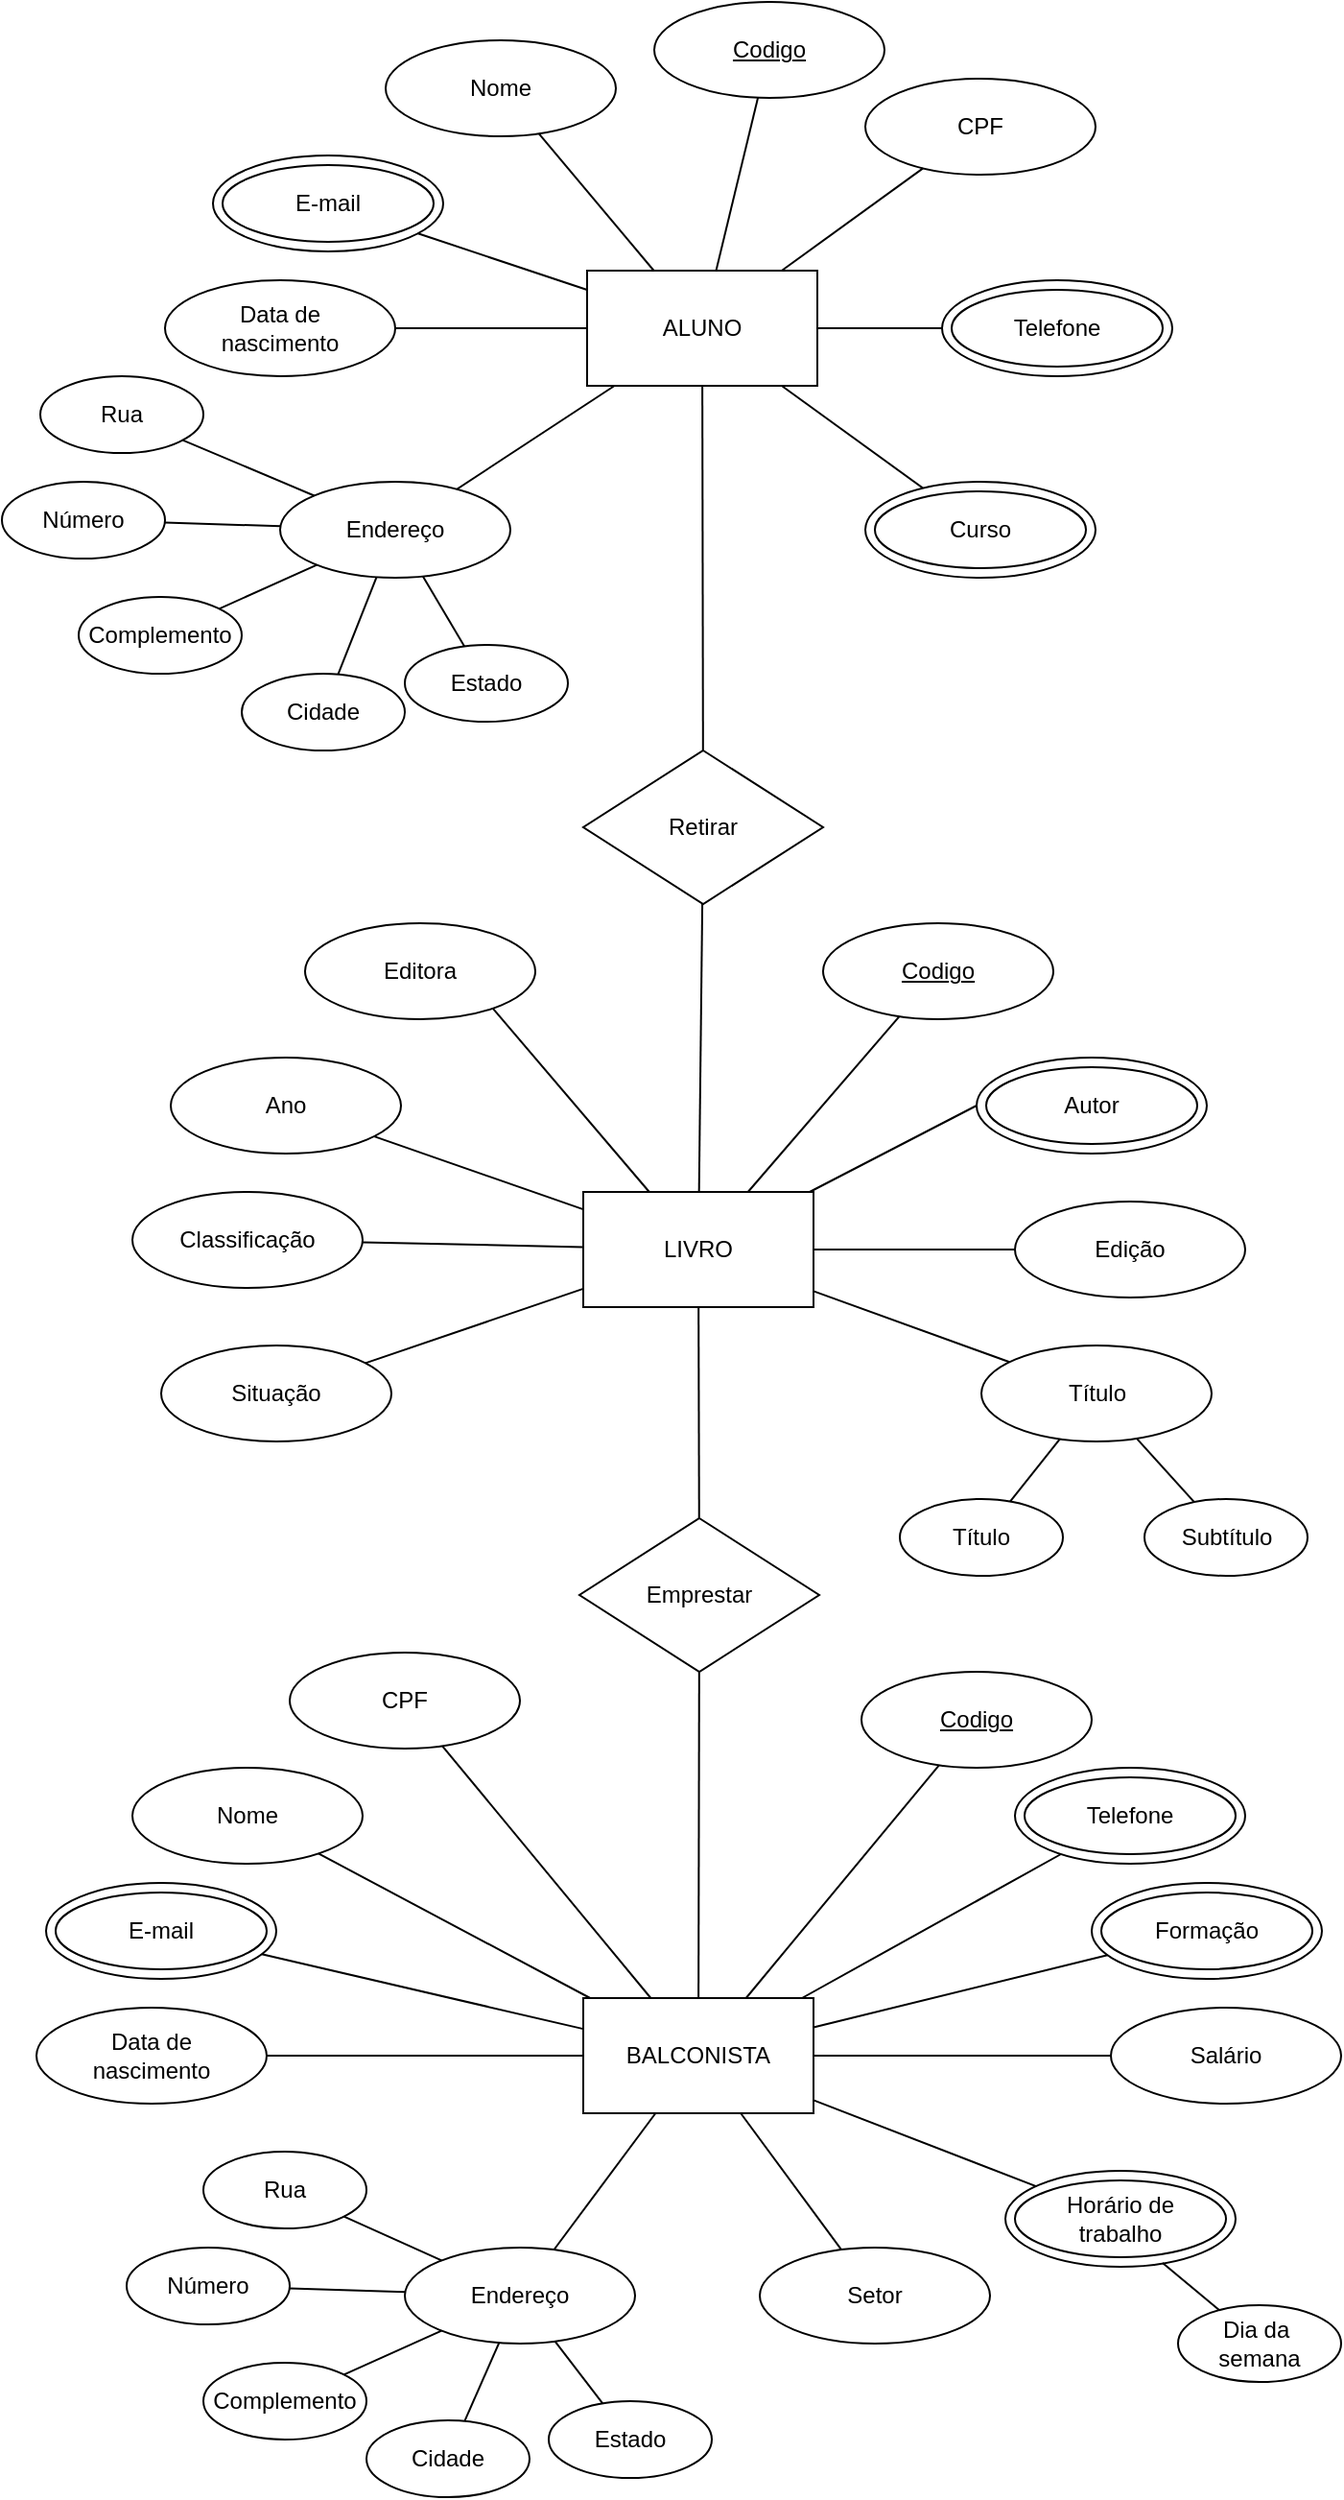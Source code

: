 <mxfile version="18.2.1" type="google"><diagram id="smeQZL92wP-BJWYDRSOH" name="Page-1"><mxGraphModel grid="1" page="1" gridSize="10" guides="1" tooltips="1" connect="1" arrows="1" fold="1" pageScale="1" pageWidth="850" pageHeight="1100" math="0" shadow="0"><root><mxCell id="0"/><mxCell id="1" parent="0"/><mxCell id="nxYeYtGCYfk2n-Kkb0pF-1" value="ALUNO" style="rounded=0;whiteSpace=wrap;html=1;" vertex="1" parent="1"><mxGeometry x="365" y="200" width="120" height="60" as="geometry"/></mxCell><mxCell id="nxYeYtGCYfk2n-Kkb0pF-3" value="Endereço" style="ellipse;whiteSpace=wrap;html=1;" vertex="1" parent="1"><mxGeometry x="205" y="310" width="120" height="50" as="geometry"/></mxCell><mxCell id="nxYeYtGCYfk2n-Kkb0pF-4" value="Nome" style="ellipse;whiteSpace=wrap;html=1;" vertex="1" parent="1"><mxGeometry x="260" y="80" width="120" height="50" as="geometry"/></mxCell><mxCell id="nxYeYtGCYfk2n-Kkb0pF-5" value="&lt;u&gt;Codigo&lt;/u&gt;" style="ellipse;whiteSpace=wrap;html=1;" vertex="1" parent="1"><mxGeometry x="400" y="60" width="120" height="50" as="geometry"/></mxCell><mxCell id="nxYeYtGCYfk2n-Kkb0pF-10" value="" style="endArrow=none;html=1;rounded=0;" edge="1" parent="1" source="nxYeYtGCYfk2n-Kkb0pF-1" target="nxYeYtGCYfk2n-Kkb0pF-4"><mxGeometry width="50" height="50" relative="1" as="geometry"><mxPoint x="405" y="250" as="sourcePoint"/><mxPoint x="455" y="200" as="targetPoint"/></mxGeometry></mxCell><mxCell id="nxYeYtGCYfk2n-Kkb0pF-11" value="" style="endArrow=none;html=1;rounded=0;" edge="1" parent="1" source="nxYeYtGCYfk2n-Kkb0pF-5" target="nxYeYtGCYfk2n-Kkb0pF-1"><mxGeometry width="50" height="50" relative="1" as="geometry"><mxPoint x="435" y="210" as="sourcePoint"/><mxPoint x="435" y="160" as="targetPoint"/></mxGeometry></mxCell><mxCell id="nxYeYtGCYfk2n-Kkb0pF-12" value="" style="endArrow=none;html=1;rounded=0;" edge="1" parent="1" source="nxYeYtGCYfk2n-Kkb0pF-1" target="nxYeYtGCYfk2n-Kkb0pF-6"><mxGeometry width="50" height="50" relative="1" as="geometry"><mxPoint x="435" y="230" as="sourcePoint"/><mxPoint x="445" y="170" as="targetPoint"/></mxGeometry></mxCell><mxCell id="nxYeYtGCYfk2n-Kkb0pF-14" value="" style="endArrow=none;html=1;rounded=0;" edge="1" parent="1" source="nxYeYtGCYfk2n-Kkb0pF-3" target="nxYeYtGCYfk2n-Kkb0pF-1"><mxGeometry width="50" height="50" relative="1" as="geometry"><mxPoint x="465" y="240" as="sourcePoint"/><mxPoint x="465" y="190" as="targetPoint"/></mxGeometry></mxCell><mxCell id="nxYeYtGCYfk2n-Kkb0pF-16" value="CPF" style="ellipse;whiteSpace=wrap;html=1;" vertex="1" parent="1"><mxGeometry x="510" y="100" width="120" height="50" as="geometry"/></mxCell><mxCell id="nxYeYtGCYfk2n-Kkb0pF-17" value="Data de&lt;br&gt;nascimento" style="ellipse;whiteSpace=wrap;html=1;" vertex="1" parent="1"><mxGeometry x="145" y="205" width="120" height="50" as="geometry"/></mxCell><mxCell id="nxYeYtGCYfk2n-Kkb0pF-18" value="" style="endArrow=none;html=1;rounded=0;" edge="1" parent="1" source="nxYeYtGCYfk2n-Kkb0pF-17" target="nxYeYtGCYfk2n-Kkb0pF-1"><mxGeometry width="50" height="50" relative="1" as="geometry"><mxPoint x="405" y="250" as="sourcePoint"/><mxPoint x="455" y="200" as="targetPoint"/></mxGeometry></mxCell><mxCell id="nxYeYtGCYfk2n-Kkb0pF-19" value="" style="endArrow=none;html=1;rounded=0;" edge="1" parent="1" source="nxYeYtGCYfk2n-Kkb0pF-1" target="nxYeYtGCYfk2n-Kkb0pF-16"><mxGeometry width="50" height="50" relative="1" as="geometry"><mxPoint x="485" y="260" as="sourcePoint"/><mxPoint x="485" y="210" as="targetPoint"/></mxGeometry></mxCell><mxCell id="nxYeYtGCYfk2n-Kkb0pF-21" value="Rua" style="ellipse;whiteSpace=wrap;html=1;" vertex="1" parent="1"><mxGeometry x="80" y="255" width="85" height="40" as="geometry"/></mxCell><mxCell id="nxYeYtGCYfk2n-Kkb0pF-22" value="Número" style="ellipse;whiteSpace=wrap;html=1;" vertex="1" parent="1"><mxGeometry x="60" y="310" width="85" height="40" as="geometry"/></mxCell><mxCell id="nxYeYtGCYfk2n-Kkb0pF-23" value="Complemento" style="ellipse;whiteSpace=wrap;html=1;" vertex="1" parent="1"><mxGeometry x="100" y="370" width="85" height="40" as="geometry"/></mxCell><mxCell id="nxYeYtGCYfk2n-Kkb0pF-24" value="" style="endArrow=none;html=1;rounded=0;" edge="1" parent="1" source="nxYeYtGCYfk2n-Kkb0pF-21" target="nxYeYtGCYfk2n-Kkb0pF-3"><mxGeometry width="50" height="50" relative="1" as="geometry"><mxPoint x="400" y="260" as="sourcePoint"/><mxPoint x="450" y="210" as="targetPoint"/></mxGeometry></mxCell><mxCell id="nxYeYtGCYfk2n-Kkb0pF-25" value="" style="endArrow=none;html=1;rounded=0;" edge="1" parent="1" source="nxYeYtGCYfk2n-Kkb0pF-22" target="nxYeYtGCYfk2n-Kkb0pF-3"><mxGeometry width="50" height="50" relative="1" as="geometry"><mxPoint x="168.043" y="310.965" as="sourcePoint"/><mxPoint x="227.243" y="329.866" as="targetPoint"/></mxGeometry></mxCell><mxCell id="nxYeYtGCYfk2n-Kkb0pF-26" value="" style="endArrow=none;html=1;rounded=0;" edge="1" parent="1" source="nxYeYtGCYfk2n-Kkb0pF-3" target="nxYeYtGCYfk2n-Kkb0pF-23"><mxGeometry width="50" height="50" relative="1" as="geometry"><mxPoint x="178.043" y="320.965" as="sourcePoint"/><mxPoint x="237.243" y="339.866" as="targetPoint"/></mxGeometry></mxCell><mxCell id="nxYeYtGCYfk2n-Kkb0pF-29" value="" style="endArrow=none;html=1;rounded=0;" edge="1" parent="1" source="nxYeYtGCYfk2n-Kkb0pF-1" target="nxYeYtGCYfk2n-Kkb0pF-2"><mxGeometry width="50" height="50" relative="1" as="geometry"><mxPoint x="400" y="260" as="sourcePoint"/><mxPoint x="450" y="210" as="targetPoint"/></mxGeometry></mxCell><mxCell id="nxYeYtGCYfk2n-Kkb0pF-31" value="" style="endArrow=none;html=1;rounded=0;" edge="1" parent="1" source="nxYeYtGCYfk2n-Kkb0pF-30" target="nxYeYtGCYfk2n-Kkb0pF-1"><mxGeometry width="50" height="50" relative="1" as="geometry"><mxPoint x="550" y="225" as="sourcePoint"/><mxPoint x="450" y="210" as="targetPoint"/></mxGeometry></mxCell><mxCell id="nxYeYtGCYfk2n-Kkb0pF-33" value="Cidade" style="ellipse;whiteSpace=wrap;html=1;" vertex="1" parent="1"><mxGeometry x="185" y="410" width="85" height="40" as="geometry"/></mxCell><mxCell id="nxYeYtGCYfk2n-Kkb0pF-34" value="Estado" style="ellipse;whiteSpace=wrap;html=1;" vertex="1" parent="1"><mxGeometry x="270" y="395" width="85" height="40" as="geometry"/></mxCell><mxCell id="nxYeYtGCYfk2n-Kkb0pF-35" value="" style="endArrow=none;html=1;rounded=0;" edge="1" parent="1" source="nxYeYtGCYfk2n-Kkb0pF-33" target="nxYeYtGCYfk2n-Kkb0pF-3"><mxGeometry width="50" height="50" relative="1" as="geometry"><mxPoint x="400" y="260" as="sourcePoint"/><mxPoint x="450" y="210" as="targetPoint"/></mxGeometry></mxCell><mxCell id="nxYeYtGCYfk2n-Kkb0pF-36" value="" style="endArrow=none;html=1;rounded=0;" edge="1" parent="1" source="nxYeYtGCYfk2n-Kkb0pF-34" target="nxYeYtGCYfk2n-Kkb0pF-3"><mxGeometry width="50" height="50" relative="1" as="geometry"><mxPoint x="261.2" y="420.076" as="sourcePoint"/><mxPoint x="270.539" y="369.931" as="targetPoint"/></mxGeometry></mxCell><mxCell id="nxYeYtGCYfk2n-Kkb0pF-129" value="" style="group" connectable="0" vertex="1" parent="1"><mxGeometry x="170" y="140" width="120" height="50" as="geometry"/></mxCell><mxCell id="nxYeYtGCYfk2n-Kkb0pF-2" value="" style="ellipse;whiteSpace=wrap;html=1;" vertex="1" parent="nxYeYtGCYfk2n-Kkb0pF-129"><mxGeometry width="120" height="50" as="geometry"/></mxCell><mxCell id="nxYeYtGCYfk2n-Kkb0pF-28" value="E-mail" style="ellipse;whiteSpace=wrap;html=1;" vertex="1" parent="nxYeYtGCYfk2n-Kkb0pF-129"><mxGeometry x="5" y="5" width="110" height="40" as="geometry"/></mxCell><mxCell id="nxYeYtGCYfk2n-Kkb0pF-130" value="" style="group" connectable="0" vertex="1" parent="1"><mxGeometry x="550" y="205" width="120" height="50" as="geometry"/></mxCell><mxCell id="nxYeYtGCYfk2n-Kkb0pF-6" value="" style="ellipse;whiteSpace=wrap;html=1;" vertex="1" parent="nxYeYtGCYfk2n-Kkb0pF-130"><mxGeometry width="120" height="50" as="geometry"/></mxCell><mxCell id="nxYeYtGCYfk2n-Kkb0pF-32" value="Telefone" style="ellipse;whiteSpace=wrap;html=1;" vertex="1" parent="nxYeYtGCYfk2n-Kkb0pF-130"><mxGeometry x="5" y="5" width="110" height="40" as="geometry"/></mxCell><mxCell id="nxYeYtGCYfk2n-Kkb0pF-131" value="" style="group" connectable="0" vertex="1" parent="1"><mxGeometry x="510" y="310" width="120" height="50" as="geometry"/></mxCell><mxCell id="nxYeYtGCYfk2n-Kkb0pF-7" value="" style="ellipse;whiteSpace=wrap;html=1;" vertex="1" parent="nxYeYtGCYfk2n-Kkb0pF-131"><mxGeometry width="120" height="50" as="geometry"/></mxCell><mxCell id="nxYeYtGCYfk2n-Kkb0pF-30" value="Curso" style="ellipse;whiteSpace=wrap;html=1;" vertex="1" parent="nxYeYtGCYfk2n-Kkb0pF-131"><mxGeometry x="5" y="5" width="110" height="40" as="geometry"/></mxCell><mxCell id="nxYeYtGCYfk2n-Kkb0pF-184" value="" style="endArrow=none;html=1;rounded=0;" edge="1" parent="1" source="nxYeYtGCYfk2n-Kkb0pF-183" target="nxYeYtGCYfk2n-Kkb0pF-1"><mxGeometry width="50" height="50" relative="1" as="geometry"><mxPoint x="280" y="470" as="sourcePoint"/><mxPoint x="330" y="420" as="targetPoint"/></mxGeometry></mxCell><mxCell id="nxYeYtGCYfk2n-Kkb0pF-67" value="LIVRO" style="rounded=0;whiteSpace=wrap;html=1;" vertex="1" parent="1"><mxGeometry x="363" y="680" width="120" height="60" as="geometry"/></mxCell><mxCell id="nxYeYtGCYfk2n-Kkb0pF-71" value="&lt;u&gt;Codigo&lt;/u&gt;" style="ellipse;whiteSpace=wrap;html=1;" vertex="1" parent="1"><mxGeometry x="488" y="540" width="120" height="50" as="geometry"/></mxCell><mxCell id="nxYeYtGCYfk2n-Kkb0pF-74" value="" style="endArrow=none;html=1;rounded=0;" edge="1" parent="1" source="nxYeYtGCYfk2n-Kkb0pF-67" target="nxYeYtGCYfk2n-Kkb0pF-70"><mxGeometry width="50" height="50" relative="1" as="geometry"><mxPoint x="403" y="730" as="sourcePoint"/><mxPoint x="453" y="680" as="targetPoint"/></mxGeometry></mxCell><mxCell id="nxYeYtGCYfk2n-Kkb0pF-75" value="" style="endArrow=none;html=1;rounded=0;" edge="1" parent="1" source="nxYeYtGCYfk2n-Kkb0pF-71" target="nxYeYtGCYfk2n-Kkb0pF-67"><mxGeometry width="50" height="50" relative="1" as="geometry"><mxPoint x="433" y="690" as="sourcePoint"/><mxPoint x="433" y="640" as="targetPoint"/></mxGeometry></mxCell><mxCell id="nxYeYtGCYfk2n-Kkb0pF-76" value="" style="endArrow=none;html=1;rounded=0;" edge="1" parent="1" source="nxYeYtGCYfk2n-Kkb0pF-67" target="nxYeYtGCYfk2n-Kkb0pF-72"><mxGeometry width="50" height="50" relative="1" as="geometry"><mxPoint x="433" y="710" as="sourcePoint"/><mxPoint x="443" y="650" as="targetPoint"/></mxGeometry></mxCell><mxCell id="nxYeYtGCYfk2n-Kkb0pF-81" value="" style="endArrow=none;html=1;rounded=0;entryX=0;entryY=0.5;entryDx=0;entryDy=0;" edge="1" parent="1" source="nxYeYtGCYfk2n-Kkb0pF-67" target="nxYeYtGCYfk2n-Kkb0pF-123"><mxGeometry width="50" height="50" relative="1" as="geometry"><mxPoint x="483" y="740" as="sourcePoint"/><mxPoint x="528" y="710" as="targetPoint"/></mxGeometry></mxCell><mxCell id="nxYeYtGCYfk2n-Kkb0pF-89" value="" style="endArrow=none;html=1;rounded=0;" edge="1" parent="1" source="nxYeYtGCYfk2n-Kkb0pF-67" target="nxYeYtGCYfk2n-Kkb0pF-68"><mxGeometry width="50" height="50" relative="1" as="geometry"><mxPoint x="398" y="740" as="sourcePoint"/><mxPoint x="448" y="690" as="targetPoint"/></mxGeometry></mxCell><mxCell id="nxYeYtGCYfk2n-Kkb0pF-91" value="" style="endArrow=none;html=1;rounded=0;" edge="1" parent="1" source="nxYeYtGCYfk2n-Kkb0pF-73" target="nxYeYtGCYfk2n-Kkb0pF-67"><mxGeometry width="50" height="50" relative="1" as="geometry"><mxPoint x="289.606" y="797.496" as="sourcePoint"/><mxPoint x="448" y="690" as="targetPoint"/></mxGeometry></mxCell><mxCell id="nxYeYtGCYfk2n-Kkb0pF-73" value="Classificação" style="ellipse;whiteSpace=wrap;html=1;" vertex="1" parent="1"><mxGeometry x="128" y="680" width="120" height="50" as="geometry"/></mxCell><mxCell id="nxYeYtGCYfk2n-Kkb0pF-119" value="" style="endArrow=none;html=1;rounded=0;exitX=0.5;exitY=0;exitDx=0;exitDy=0;" edge="1" parent="1" source="nxYeYtGCYfk2n-Kkb0pF-117" target="nxYeYtGCYfk2n-Kkb0pF-67"><mxGeometry width="50" height="50" relative="1" as="geometry"><mxPoint x="388" y="740" as="sourcePoint"/><mxPoint x="438" y="690" as="targetPoint"/></mxGeometry></mxCell><mxCell id="nxYeYtGCYfk2n-Kkb0pF-120" value="Situação" style="ellipse;whiteSpace=wrap;html=1;" vertex="1" parent="1"><mxGeometry x="143" y="760" width="120" height="50" as="geometry"/></mxCell><mxCell id="nxYeYtGCYfk2n-Kkb0pF-121" value="" style="endArrow=none;html=1;rounded=0;" edge="1" parent="1" source="nxYeYtGCYfk2n-Kkb0pF-120" target="nxYeYtGCYfk2n-Kkb0pF-67"><mxGeometry width="50" height="50" relative="1" as="geometry"><mxPoint x="388" y="740" as="sourcePoint"/><mxPoint x="438" y="690" as="targetPoint"/></mxGeometry></mxCell><mxCell id="nxYeYtGCYfk2n-Kkb0pF-122" value="" style="group" connectable="0" vertex="1" parent="1"><mxGeometry x="568" y="610" width="120" height="50" as="geometry"/></mxCell><mxCell id="nxYeYtGCYfk2n-Kkb0pF-123" value="" style="ellipse;whiteSpace=wrap;html=1;" vertex="1" parent="nxYeYtGCYfk2n-Kkb0pF-122"><mxGeometry width="120" height="50" as="geometry"/></mxCell><mxCell id="nxYeYtGCYfk2n-Kkb0pF-124" value="Autor" style="ellipse;whiteSpace=wrap;html=1;" vertex="1" parent="nxYeYtGCYfk2n-Kkb0pF-122"><mxGeometry x="5" y="5" width="110" height="40" as="geometry"/></mxCell><mxCell id="nxYeYtGCYfk2n-Kkb0pF-117" value="Editora" style="ellipse;whiteSpace=wrap;html=1;" vertex="1" parent="1"><mxGeometry x="218" y="540" width="120" height="50" as="geometry"/></mxCell><mxCell id="nxYeYtGCYfk2n-Kkb0pF-72" value="Edição" style="ellipse;whiteSpace=wrap;html=1;" vertex="1" parent="1"><mxGeometry x="588" y="685" width="120" height="50" as="geometry"/></mxCell><mxCell id="nxYeYtGCYfk2n-Kkb0pF-68" value="Ano" style="ellipse;whiteSpace=wrap;html=1;" vertex="1" parent="1"><mxGeometry x="148" y="610" width="120" height="50" as="geometry"/></mxCell><mxCell id="nxYeYtGCYfk2n-Kkb0pF-134" value="" style="group" connectable="0" vertex="1" parent="1"><mxGeometry x="528" y="760" width="212.5" height="120" as="geometry"/></mxCell><mxCell id="nxYeYtGCYfk2n-Kkb0pF-70" value="Título" style="ellipse;whiteSpace=wrap;html=1;" vertex="1" parent="nxYeYtGCYfk2n-Kkb0pF-134"><mxGeometry x="42.5" width="120" height="50" as="geometry"/></mxCell><mxCell id="nxYeYtGCYfk2n-Kkb0pF-125" value="Subtítulo" style="ellipse;whiteSpace=wrap;html=1;" vertex="1" parent="nxYeYtGCYfk2n-Kkb0pF-134"><mxGeometry x="127.5" y="80" width="85" height="40" as="geometry"/></mxCell><mxCell id="nxYeYtGCYfk2n-Kkb0pF-126" value="Título" style="ellipse;whiteSpace=wrap;html=1;" vertex="1" parent="nxYeYtGCYfk2n-Kkb0pF-134"><mxGeometry y="80" width="85" height="40" as="geometry"/></mxCell><mxCell id="nxYeYtGCYfk2n-Kkb0pF-127" value="" style="endArrow=none;html=1;rounded=0;" edge="1" parent="nxYeYtGCYfk2n-Kkb0pF-134" source="nxYeYtGCYfk2n-Kkb0pF-70" target="nxYeYtGCYfk2n-Kkb0pF-126"><mxGeometry width="50" height="50" relative="1" as="geometry"><mxPoint x="77.5" y="40" as="sourcePoint"/><mxPoint x="127.5" y="-10" as="targetPoint"/></mxGeometry></mxCell><mxCell id="nxYeYtGCYfk2n-Kkb0pF-128" value="" style="endArrow=none;html=1;rounded=0;" edge="1" parent="nxYeYtGCYfk2n-Kkb0pF-134" source="nxYeYtGCYfk2n-Kkb0pF-70" target="nxYeYtGCYfk2n-Kkb0pF-125"><mxGeometry width="50" height="50" relative="1" as="geometry"><mxPoint x="95.499" y="11.025" as="sourcePoint"/><mxPoint x="73.183" y="-20.986" as="targetPoint"/></mxGeometry></mxCell><mxCell id="nxYeYtGCYfk2n-Kkb0pF-183" value="Retirar" style="rhombus;whiteSpace=wrap;html=1;" vertex="1" parent="1"><mxGeometry x="363" y="450" width="125" height="80" as="geometry"/></mxCell><mxCell id="nxYeYtGCYfk2n-Kkb0pF-185" value="" style="endArrow=none;html=1;rounded=0;" edge="1" parent="1" source="nxYeYtGCYfk2n-Kkb0pF-67"><mxGeometry width="50" height="50" relative="1" as="geometry"><mxPoint x="444.423" y="460.049" as="sourcePoint"/><mxPoint x="425.049" y="529.711" as="targetPoint"/></mxGeometry></mxCell><mxCell id="nxYeYtGCYfk2n-Kkb0pF-186" value="" style="endArrow=none;html=1;rounded=0;" edge="1" parent="1" source="nxYeYtGCYfk2n-Kkb0pF-187" target="nxYeYtGCYfk2n-Kkb0pF-67"><mxGeometry width="50" height="50" relative="1" as="geometry"><mxPoint x="423" y="840" as="sourcePoint"/><mxPoint x="443.058" y="800" as="targetPoint"/></mxGeometry></mxCell><mxCell id="nxYeYtGCYfk2n-Kkb0pF-187" value="Emprestar" style="rhombus;whiteSpace=wrap;html=1;" vertex="1" parent="1"><mxGeometry x="361" y="850" width="125" height="80" as="geometry"/></mxCell><mxCell id="nxYeYtGCYfk2n-Kkb0pF-189" value="" style="group" connectable="0" vertex="1" parent="1"><mxGeometry x="78" y="920" width="680" height="440" as="geometry"/></mxCell><mxCell id="nxYeYtGCYfk2n-Kkb0pF-136" value="BALCONISTA" style="rounded=0;whiteSpace=wrap;html=1;" vertex="1" parent="nxYeYtGCYfk2n-Kkb0pF-189"><mxGeometry x="285" y="180" width="120" height="60" as="geometry"/></mxCell><mxCell id="nxYeYtGCYfk2n-Kkb0pF-138" value="Nome" style="ellipse;whiteSpace=wrap;html=1;" vertex="1" parent="nxYeYtGCYfk2n-Kkb0pF-189"><mxGeometry x="50" y="60" width="120" height="50" as="geometry"/></mxCell><mxCell id="nxYeYtGCYfk2n-Kkb0pF-139" value="&lt;u&gt;Codigo&lt;/u&gt;" style="ellipse;whiteSpace=wrap;html=1;" vertex="1" parent="nxYeYtGCYfk2n-Kkb0pF-189"><mxGeometry x="430" y="10" width="120" height="50" as="geometry"/></mxCell><mxCell id="nxYeYtGCYfk2n-Kkb0pF-140" value="" style="endArrow=none;html=1;rounded=0;" edge="1" parent="nxYeYtGCYfk2n-Kkb0pF-189" source="nxYeYtGCYfk2n-Kkb0pF-136" target="nxYeYtGCYfk2n-Kkb0pF-138"><mxGeometry width="50" height="50" relative="1" as="geometry"><mxPoint x="325" y="230" as="sourcePoint"/><mxPoint x="375" y="180" as="targetPoint"/></mxGeometry></mxCell><mxCell id="nxYeYtGCYfk2n-Kkb0pF-141" value="" style="endArrow=none;html=1;rounded=0;" edge="1" parent="nxYeYtGCYfk2n-Kkb0pF-189" source="nxYeYtGCYfk2n-Kkb0pF-139" target="nxYeYtGCYfk2n-Kkb0pF-136"><mxGeometry width="50" height="50" relative="1" as="geometry"><mxPoint x="355" y="190" as="sourcePoint"/><mxPoint x="355" y="140" as="targetPoint"/></mxGeometry></mxCell><mxCell id="nxYeYtGCYfk2n-Kkb0pF-142" value="" style="endArrow=none;html=1;rounded=0;" edge="1" parent="nxYeYtGCYfk2n-Kkb0pF-189" source="nxYeYtGCYfk2n-Kkb0pF-136" target="nxYeYtGCYfk2n-Kkb0pF-164"><mxGeometry width="50" height="50" relative="1" as="geometry"><mxPoint x="355" y="210" as="sourcePoint"/><mxPoint x="365" y="150" as="targetPoint"/></mxGeometry></mxCell><mxCell id="nxYeYtGCYfk2n-Kkb0pF-144" value="CPF" style="ellipse;whiteSpace=wrap;html=1;" vertex="1" parent="nxYeYtGCYfk2n-Kkb0pF-189"><mxGeometry x="132" width="120" height="50" as="geometry"/></mxCell><mxCell id="nxYeYtGCYfk2n-Kkb0pF-145" value="Data de&lt;br&gt;nascimento" style="ellipse;whiteSpace=wrap;html=1;" vertex="1" parent="nxYeYtGCYfk2n-Kkb0pF-189"><mxGeometry y="185" width="120" height="50" as="geometry"/></mxCell><mxCell id="nxYeYtGCYfk2n-Kkb0pF-146" value="" style="endArrow=none;html=1;rounded=0;" edge="1" parent="nxYeYtGCYfk2n-Kkb0pF-189" source="nxYeYtGCYfk2n-Kkb0pF-145" target="nxYeYtGCYfk2n-Kkb0pF-136"><mxGeometry width="50" height="50" relative="1" as="geometry"><mxPoint x="325" y="230" as="sourcePoint"/><mxPoint x="375" y="180" as="targetPoint"/></mxGeometry></mxCell><mxCell id="nxYeYtGCYfk2n-Kkb0pF-147" value="" style="endArrow=none;html=1;rounded=0;" edge="1" parent="nxYeYtGCYfk2n-Kkb0pF-189" source="nxYeYtGCYfk2n-Kkb0pF-136" target="nxYeYtGCYfk2n-Kkb0pF-144"><mxGeometry width="50" height="50" relative="1" as="geometry"><mxPoint x="405" y="240" as="sourcePoint"/><mxPoint x="405" y="190" as="targetPoint"/></mxGeometry></mxCell><mxCell id="nxYeYtGCYfk2n-Kkb0pF-154" value="" style="endArrow=none;html=1;rounded=0;" edge="1" parent="nxYeYtGCYfk2n-Kkb0pF-189" source="nxYeYtGCYfk2n-Kkb0pF-136" target="nxYeYtGCYfk2n-Kkb0pF-161"><mxGeometry width="50" height="50" relative="1" as="geometry"><mxPoint x="320" y="240" as="sourcePoint"/><mxPoint x="370" y="190" as="targetPoint"/></mxGeometry></mxCell><mxCell id="nxYeYtGCYfk2n-Kkb0pF-155" value="" style="endArrow=none;html=1;rounded=0;" edge="1" parent="nxYeYtGCYfk2n-Kkb0pF-189" source="nxYeYtGCYfk2n-Kkb0pF-168" target="nxYeYtGCYfk2n-Kkb0pF-136"><mxGeometry width="50" height="50" relative="1" as="geometry"><mxPoint x="320" y="240" as="sourcePoint"/><mxPoint x="370" y="190" as="targetPoint"/></mxGeometry></mxCell><mxCell id="nxYeYtGCYfk2n-Kkb0pF-160" value="" style="group" connectable="0" vertex="1" parent="nxYeYtGCYfk2n-Kkb0pF-189"><mxGeometry x="5" y="120" width="120" height="50" as="geometry"/></mxCell><mxCell id="nxYeYtGCYfk2n-Kkb0pF-161" value="" style="ellipse;whiteSpace=wrap;html=1;" vertex="1" parent="nxYeYtGCYfk2n-Kkb0pF-160"><mxGeometry width="120" height="50" as="geometry"/></mxCell><mxCell id="nxYeYtGCYfk2n-Kkb0pF-162" value="E-mail" style="ellipse;whiteSpace=wrap;html=1;" vertex="1" parent="nxYeYtGCYfk2n-Kkb0pF-160"><mxGeometry x="5" y="5" width="110" height="40" as="geometry"/></mxCell><mxCell id="nxYeYtGCYfk2n-Kkb0pF-163" value="" style="group" connectable="0" vertex="1" parent="nxYeYtGCYfk2n-Kkb0pF-189"><mxGeometry x="510" y="60" width="120" height="50" as="geometry"/></mxCell><mxCell id="nxYeYtGCYfk2n-Kkb0pF-164" value="" style="ellipse;whiteSpace=wrap;html=1;" vertex="1" parent="nxYeYtGCYfk2n-Kkb0pF-163"><mxGeometry width="120" height="50" as="geometry"/></mxCell><mxCell id="nxYeYtGCYfk2n-Kkb0pF-165" value="Telefone" style="ellipse;whiteSpace=wrap;html=1;" vertex="1" parent="nxYeYtGCYfk2n-Kkb0pF-163"><mxGeometry x="5" y="5" width="110" height="40" as="geometry"/></mxCell><mxCell id="nxYeYtGCYfk2n-Kkb0pF-166" value="" style="group" connectable="0" vertex="1" parent="nxYeYtGCYfk2n-Kkb0pF-189"><mxGeometry x="550" y="120" width="120" height="50" as="geometry"/></mxCell><mxCell id="nxYeYtGCYfk2n-Kkb0pF-167" value="" style="ellipse;whiteSpace=wrap;html=1;" vertex="1" parent="nxYeYtGCYfk2n-Kkb0pF-166"><mxGeometry width="120" height="50" as="geometry"/></mxCell><mxCell id="nxYeYtGCYfk2n-Kkb0pF-168" value="Formação" style="ellipse;whiteSpace=wrap;html=1;" vertex="1" parent="nxYeYtGCYfk2n-Kkb0pF-166"><mxGeometry x="5" y="5" width="110" height="40" as="geometry"/></mxCell><mxCell id="nxYeYtGCYfk2n-Kkb0pF-169" value="Salário" style="ellipse;whiteSpace=wrap;html=1;" vertex="1" parent="nxYeYtGCYfk2n-Kkb0pF-189"><mxGeometry x="560" y="185" width="120" height="50" as="geometry"/></mxCell><mxCell id="nxYeYtGCYfk2n-Kkb0pF-170" value="Setor" style="ellipse;whiteSpace=wrap;html=1;" vertex="1" parent="nxYeYtGCYfk2n-Kkb0pF-189"><mxGeometry x="377" y="310" width="120" height="50" as="geometry"/></mxCell><mxCell id="nxYeYtGCYfk2n-Kkb0pF-171" value="" style="endArrow=none;html=1;rounded=0;" edge="1" parent="nxYeYtGCYfk2n-Kkb0pF-189" source="nxYeYtGCYfk2n-Kkb0pF-170" target="nxYeYtGCYfk2n-Kkb0pF-136"><mxGeometry width="50" height="50" relative="1" as="geometry"><mxPoint x="310" y="270" as="sourcePoint"/><mxPoint x="360" y="220" as="targetPoint"/></mxGeometry></mxCell><mxCell id="nxYeYtGCYfk2n-Kkb0pF-172" value="" style="endArrow=none;html=1;rounded=0;" edge="1" parent="nxYeYtGCYfk2n-Kkb0pF-189" source="nxYeYtGCYfk2n-Kkb0pF-177" target="nxYeYtGCYfk2n-Kkb0pF-136"><mxGeometry width="50" height="50" relative="1" as="geometry"><mxPoint x="435.126" y="292.25" as="sourcePoint"/><mxPoint x="355" y="250" as="targetPoint"/></mxGeometry></mxCell><mxCell id="nxYeYtGCYfk2n-Kkb0pF-173" value="" style="endArrow=none;html=1;rounded=0;" edge="1" parent="nxYeYtGCYfk2n-Kkb0pF-189" source="nxYeYtGCYfk2n-Kkb0pF-169" target="nxYeYtGCYfk2n-Kkb0pF-136"><mxGeometry width="50" height="50" relative="1" as="geometry"><mxPoint x="365" y="345" as="sourcePoint"/><mxPoint x="365" y="260" as="targetPoint"/></mxGeometry></mxCell><mxCell id="nxYeYtGCYfk2n-Kkb0pF-174" value="" style="group" connectable="0" vertex="1" parent="nxYeYtGCYfk2n-Kkb0pF-189"><mxGeometry x="505" y="270" width="175" height="110" as="geometry"/></mxCell><mxCell id="nxYeYtGCYfk2n-Kkb0pF-175" value="" style="group" connectable="0" vertex="1" parent="nxYeYtGCYfk2n-Kkb0pF-174"><mxGeometry width="120" height="50" as="geometry"/></mxCell><mxCell id="nxYeYtGCYfk2n-Kkb0pF-176" value="" style="ellipse;whiteSpace=wrap;html=1;" vertex="1" parent="nxYeYtGCYfk2n-Kkb0pF-175"><mxGeometry width="120" height="50" as="geometry"/></mxCell><mxCell id="nxYeYtGCYfk2n-Kkb0pF-177" value="Horário de&lt;br&gt;trabalho" style="ellipse;whiteSpace=wrap;html=1;" vertex="1" parent="nxYeYtGCYfk2n-Kkb0pF-175"><mxGeometry x="5" y="5" width="110" height="40" as="geometry"/></mxCell><mxCell id="nxYeYtGCYfk2n-Kkb0pF-178" value="Dia da&amp;nbsp;&lt;br&gt;semana" style="ellipse;whiteSpace=wrap;html=1;" vertex="1" parent="nxYeYtGCYfk2n-Kkb0pF-174"><mxGeometry x="90" y="70" width="85" height="40" as="geometry"/></mxCell><mxCell id="nxYeYtGCYfk2n-Kkb0pF-179" value="" style="endArrow=none;html=1;rounded=0;entryX=0.683;entryY=0.96;entryDx=0;entryDy=0;entryPerimeter=0;" edge="1" parent="nxYeYtGCYfk2n-Kkb0pF-174" source="nxYeYtGCYfk2n-Kkb0pF-178" target="nxYeYtGCYfk2n-Kkb0pF-176"><mxGeometry width="50" height="50" relative="1" as="geometry"><mxPoint x="-171.891" y="91.181" as="sourcePoint"/><mxPoint x="-196.886" y="58.834" as="targetPoint"/></mxGeometry></mxCell><mxCell id="nxYeYtGCYfk2n-Kkb0pF-182" value="" style="group" connectable="0" vertex="1" parent="nxYeYtGCYfk2n-Kkb0pF-189"><mxGeometry x="47" y="260" width="305" height="180" as="geometry"/></mxCell><mxCell id="nxYeYtGCYfk2n-Kkb0pF-137" value="Endereço" style="ellipse;whiteSpace=wrap;html=1;" vertex="1" parent="nxYeYtGCYfk2n-Kkb0pF-182"><mxGeometry x="145" y="50" width="120" height="50" as="geometry"/></mxCell><mxCell id="nxYeYtGCYfk2n-Kkb0pF-148" value="Rua" style="ellipse;whiteSpace=wrap;html=1;" vertex="1" parent="nxYeYtGCYfk2n-Kkb0pF-182"><mxGeometry x="40" width="85" height="40" as="geometry"/></mxCell><mxCell id="nxYeYtGCYfk2n-Kkb0pF-149" value="Número" style="ellipse;whiteSpace=wrap;html=1;" vertex="1" parent="nxYeYtGCYfk2n-Kkb0pF-182"><mxGeometry y="50" width="85" height="40" as="geometry"/></mxCell><mxCell id="nxYeYtGCYfk2n-Kkb0pF-150" value="Complemento" style="ellipse;whiteSpace=wrap;html=1;" vertex="1" parent="nxYeYtGCYfk2n-Kkb0pF-182"><mxGeometry x="40" y="110" width="85" height="40" as="geometry"/></mxCell><mxCell id="nxYeYtGCYfk2n-Kkb0pF-151" value="" style="endArrow=none;html=1;rounded=0;" edge="1" parent="nxYeYtGCYfk2n-Kkb0pF-182" source="nxYeYtGCYfk2n-Kkb0pF-148" target="nxYeYtGCYfk2n-Kkb0pF-137"><mxGeometry width="50" height="50" relative="1" as="geometry"><mxPoint x="340" as="sourcePoint"/><mxPoint x="390" y="-50" as="targetPoint"/></mxGeometry></mxCell><mxCell id="nxYeYtGCYfk2n-Kkb0pF-152" value="" style="endArrow=none;html=1;rounded=0;" edge="1" parent="nxYeYtGCYfk2n-Kkb0pF-182" source="nxYeYtGCYfk2n-Kkb0pF-149" target="nxYeYtGCYfk2n-Kkb0pF-137"><mxGeometry width="50" height="50" relative="1" as="geometry"><mxPoint x="108.043" y="50.965" as="sourcePoint"/><mxPoint x="167.243" y="69.866" as="targetPoint"/></mxGeometry></mxCell><mxCell id="nxYeYtGCYfk2n-Kkb0pF-153" value="" style="endArrow=none;html=1;rounded=0;" edge="1" parent="nxYeYtGCYfk2n-Kkb0pF-182" source="nxYeYtGCYfk2n-Kkb0pF-137" target="nxYeYtGCYfk2n-Kkb0pF-150"><mxGeometry width="50" height="50" relative="1" as="geometry"><mxPoint x="118.043" y="60.965" as="sourcePoint"/><mxPoint x="177.243" y="79.866" as="targetPoint"/></mxGeometry></mxCell><mxCell id="nxYeYtGCYfk2n-Kkb0pF-156" value="Cidade" style="ellipse;whiteSpace=wrap;html=1;" vertex="1" parent="nxYeYtGCYfk2n-Kkb0pF-182"><mxGeometry x="125" y="140" width="85" height="40" as="geometry"/></mxCell><mxCell id="nxYeYtGCYfk2n-Kkb0pF-157" value="Estado" style="ellipse;whiteSpace=wrap;html=1;" vertex="1" parent="nxYeYtGCYfk2n-Kkb0pF-182"><mxGeometry x="220" y="130" width="85" height="40" as="geometry"/></mxCell><mxCell id="nxYeYtGCYfk2n-Kkb0pF-158" value="" style="endArrow=none;html=1;rounded=0;" edge="1" parent="nxYeYtGCYfk2n-Kkb0pF-182" source="nxYeYtGCYfk2n-Kkb0pF-156" target="nxYeYtGCYfk2n-Kkb0pF-137"><mxGeometry width="50" height="50" relative="1" as="geometry"><mxPoint x="340" as="sourcePoint"/><mxPoint x="390" y="-50" as="targetPoint"/></mxGeometry></mxCell><mxCell id="nxYeYtGCYfk2n-Kkb0pF-159" value="" style="endArrow=none;html=1;rounded=0;" edge="1" parent="nxYeYtGCYfk2n-Kkb0pF-182" source="nxYeYtGCYfk2n-Kkb0pF-157" target="nxYeYtGCYfk2n-Kkb0pF-137"><mxGeometry width="50" height="50" relative="1" as="geometry"><mxPoint x="201.2" y="160.076" as="sourcePoint"/><mxPoint x="210.539" y="109.931" as="targetPoint"/></mxGeometry></mxCell><mxCell id="nxYeYtGCYfk2n-Kkb0pF-188" value="" style="endArrow=none;html=1;rounded=0;" edge="1" parent="nxYeYtGCYfk2n-Kkb0pF-189" source="nxYeYtGCYfk2n-Kkb0pF-136" target="nxYeYtGCYfk2n-Kkb0pF-187"><mxGeometry width="50" height="50" relative="1" as="geometry"><mxPoint x="350.341" y="160" as="sourcePoint"/><mxPoint x="366" y="-30" as="targetPoint"/></mxGeometry></mxCell><mxCell id="nxYeYtGCYfk2n-Kkb0pF-143" value="" style="endArrow=none;html=1;rounded=0;" edge="1" parent="nxYeYtGCYfk2n-Kkb0pF-189" source="nxYeYtGCYfk2n-Kkb0pF-137" target="nxYeYtGCYfk2n-Kkb0pF-136"><mxGeometry width="50" height="50" relative="1" as="geometry"><mxPoint x="525" y="1160" as="sourcePoint"/><mxPoint x="525" y="1110" as="targetPoint"/></mxGeometry></mxCell></root></mxGraphModel></diagram></mxfile>